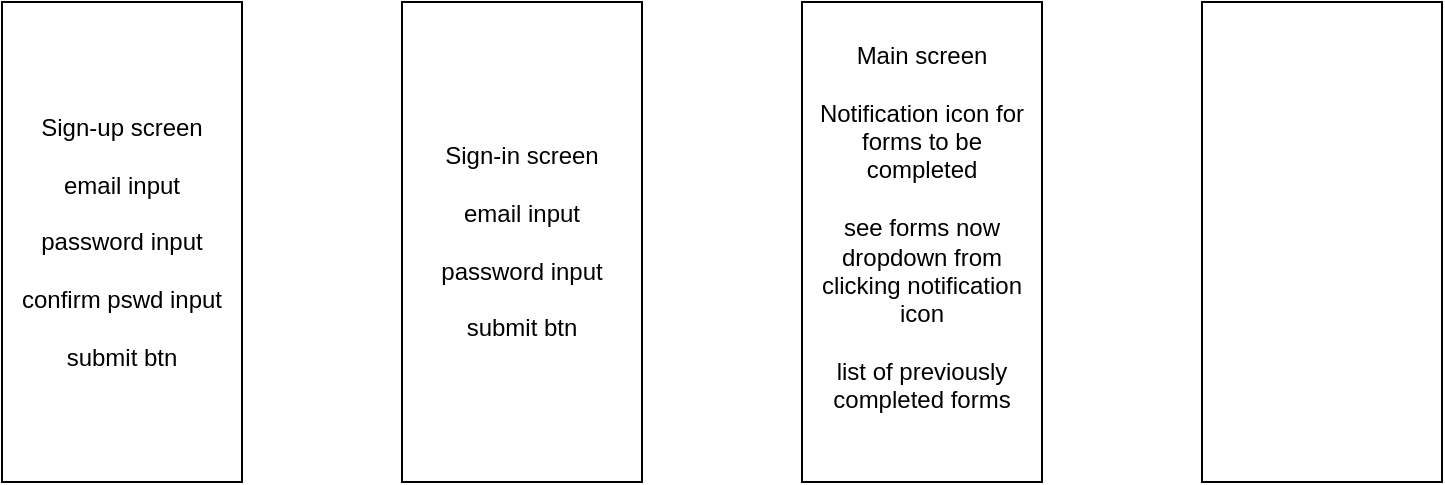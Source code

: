 <mxfile>
    <diagram id="qSKOIxHwq7VHR10hPjdS" name="Page-1">
        <mxGraphModel dx="990" dy="614" grid="1" gridSize="10" guides="1" tooltips="1" connect="1" arrows="1" fold="1" page="1" pageScale="1" pageWidth="850" pageHeight="1100" math="0" shadow="0">
            <root>
                <mxCell id="0"/>
                <mxCell id="1" parent="0"/>
                <mxCell id="2" value="Sign-in screen&lt;br&gt;&lt;br&gt;email input&lt;br&gt;&lt;br&gt;password input&lt;br&gt;&lt;br&gt;submit btn" style="rounded=0;whiteSpace=wrap;html=1;" vertex="1" parent="1">
                    <mxGeometry x="240" y="40" width="120" height="240" as="geometry"/>
                </mxCell>
                <mxCell id="3" value="Sign-up screen&lt;br&gt;&lt;br&gt;email input&lt;br&gt;&lt;br&gt;password input&lt;br&gt;&lt;br&gt;confirm pswd input&lt;br&gt;&lt;br&gt;submit btn&lt;br&gt;" style="rounded=0;whiteSpace=wrap;html=1;" vertex="1" parent="1">
                    <mxGeometry x="40" y="40" width="120" height="240" as="geometry"/>
                </mxCell>
                <mxCell id="6" value="Main screen&lt;br&gt;&lt;br&gt;Notification icon for forms to be completed&lt;br&gt;&lt;br&gt;see forms now dropdown from clicking notification icon&lt;br&gt;&lt;br&gt;list of previously completed forms&lt;br&gt;&lt;br&gt;" style="rounded=0;whiteSpace=wrap;html=1;" vertex="1" parent="1">
                    <mxGeometry x="440" y="40" width="120" height="240" as="geometry"/>
                </mxCell>
                <mxCell id="7" value="" style="rounded=0;whiteSpace=wrap;html=1;" vertex="1" parent="1">
                    <mxGeometry x="640" y="40" width="120" height="240" as="geometry"/>
                </mxCell>
            </root>
        </mxGraphModel>
    </diagram>
</mxfile>